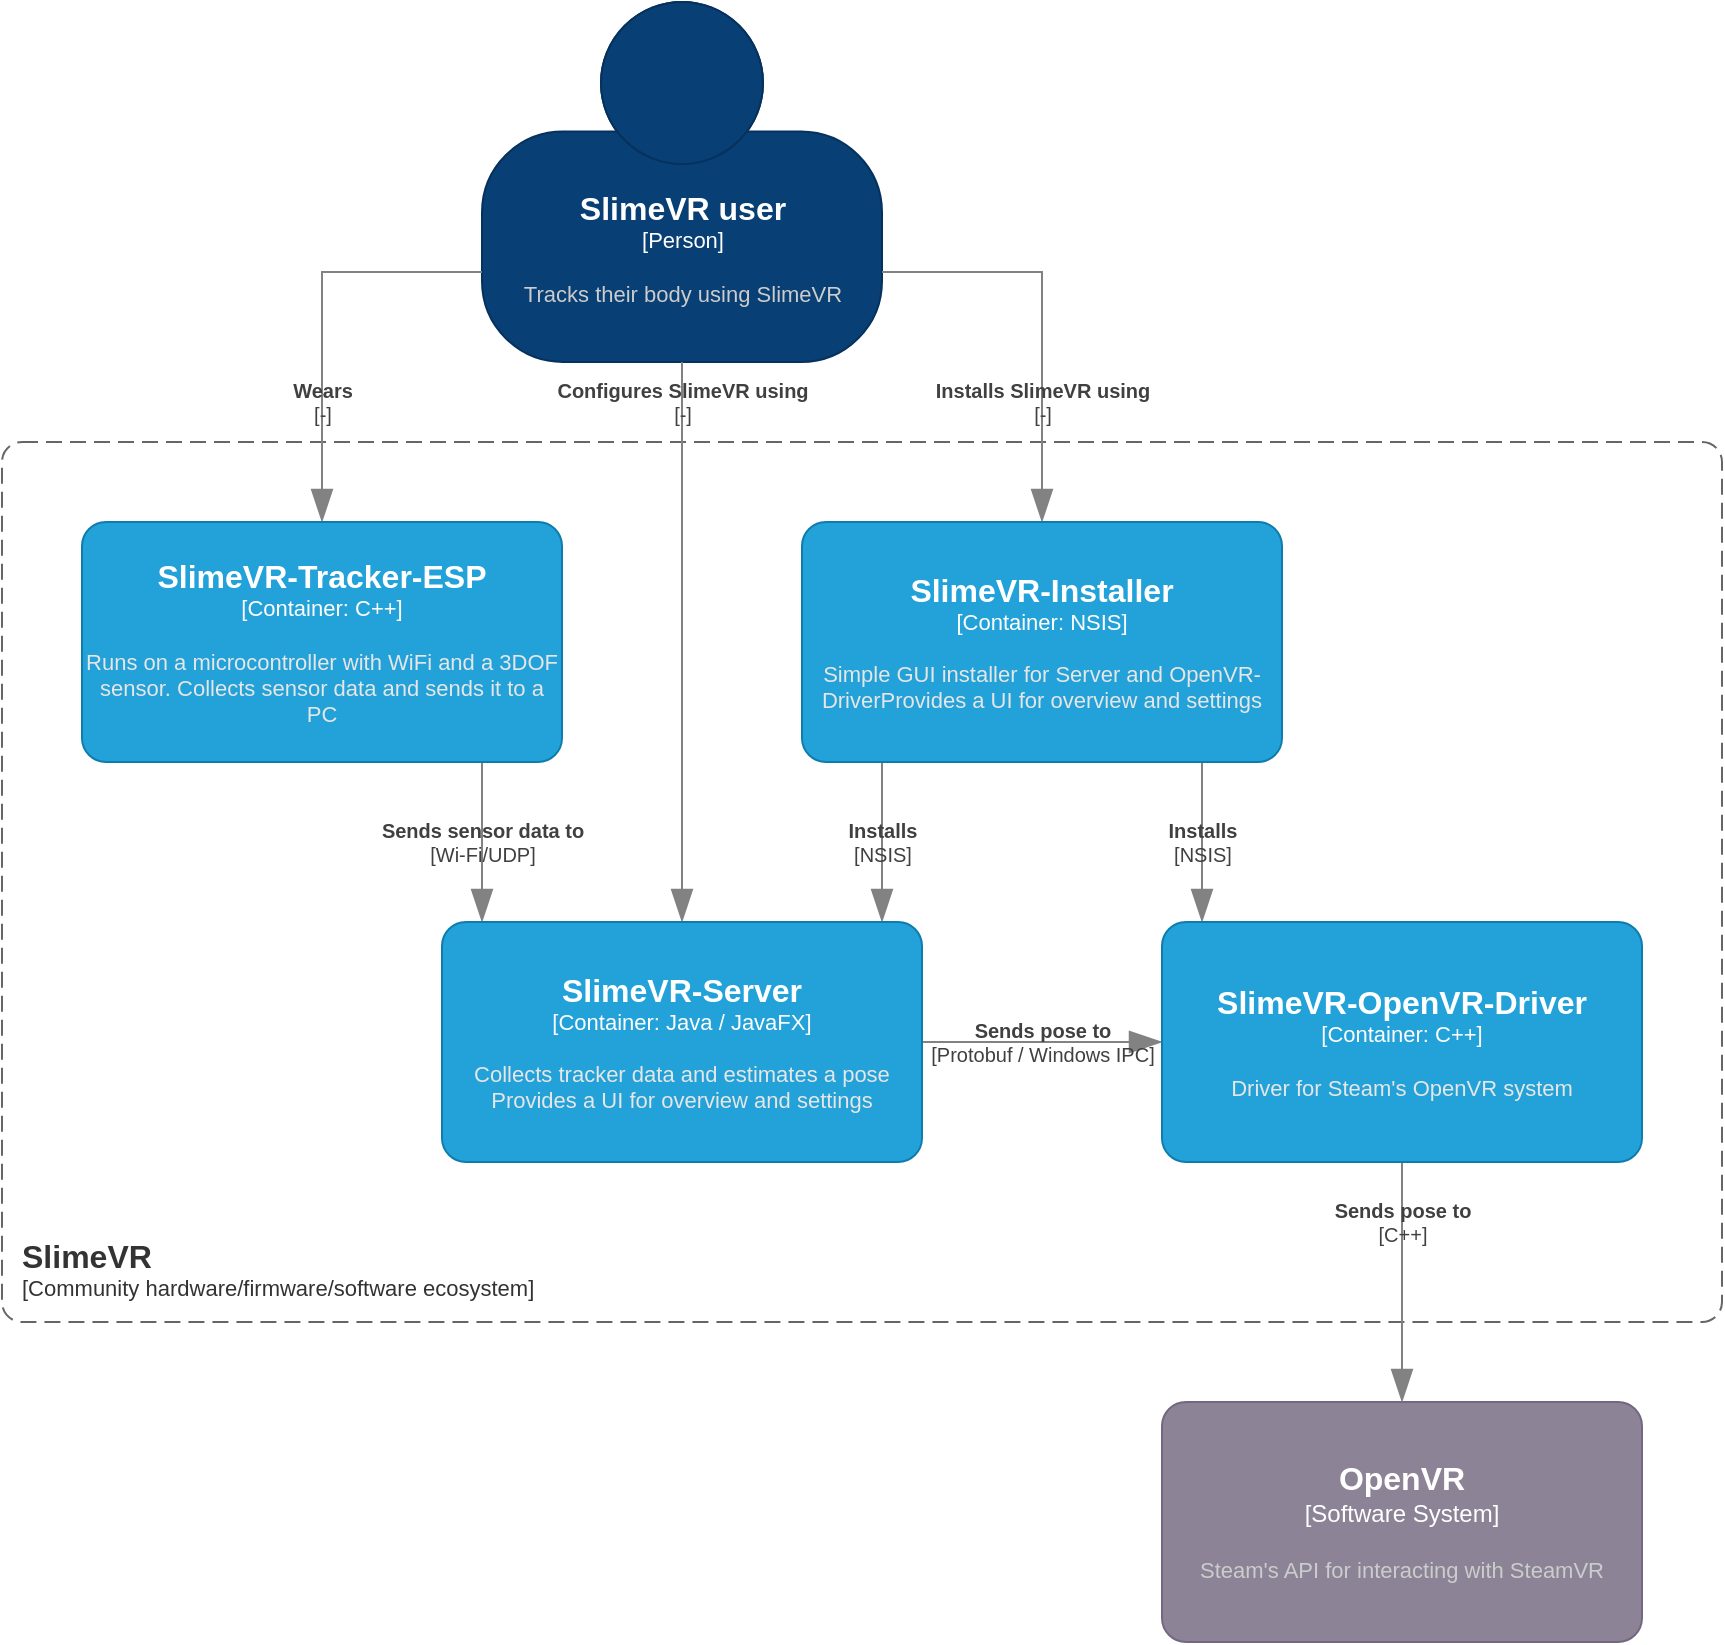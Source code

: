 <mxfile version="17.2.4" type="device"><diagram id="J9Z_Bgo94H0erLOx-GIg" name="SlimeVR"><mxGraphModel dx="1550" dy="929" grid="1" gridSize="10" guides="1" tooltips="1" connect="1" arrows="1" fold="1" page="1" pageScale="1" pageWidth="850" pageHeight="1100" background="#ffffff" math="0" shadow="0"><root><mxCell id="0"/><mxCell id="1" parent="0"/><object placeholders="1" c4Name="SlimeVR" c4Type="SystemScopeBoundary" c4Application="Community hardware/firmware/software ecosystem" label="&lt;font style=&quot;font-size: 16px&quot;&gt;&lt;b&gt;&lt;div style=&quot;text-align: left&quot;&gt;%c4Name%&lt;/div&gt;&lt;/b&gt;&lt;/font&gt;&lt;div style=&quot;text-align: left&quot;&gt;[%c4Application%]&lt;/div&gt;" id="1Ml1_SEFnGtd-1FWY_kI-8"><mxCell style="rounded=1;fontSize=11;whiteSpace=wrap;html=1;dashed=1;arcSize=20;fillColor=none;strokeColor=#666666;fontColor=#333333;labelBackgroundColor=none;align=left;verticalAlign=bottom;labelBorderColor=none;spacingTop=0;spacing=10;dashPattern=8 4;metaEdit=1;rotatable=0;perimeter=rectanglePerimeter;noLabel=0;labelPadding=0;allowArrows=0;connectable=0;expand=0;recursiveResize=0;editable=1;pointerEvents=0;absoluteArcSize=1;points=[[0.25,0,0],[0.5,0,0],[0.75,0,0],[1,0.25,0],[1,0.5,0],[1,0.75,0],[0.75,1,0],[0.5,1,0],[0.25,1,0],[0,0.75,0],[0,0.5,0],[0,0.25,0]];" parent="1" vertex="1"><mxGeometry x="40" y="240" width="860" height="440" as="geometry"/></mxCell></object><object placeholders="1" c4Name="OpenVR" c4Type="Software System" c4Description="Steam's API for interacting with SteamVR" label="&lt;font style=&quot;font-size: 16px&quot;&gt;&lt;b&gt;%c4Name%&lt;/b&gt;&lt;/font&gt;&lt;div&gt;[%c4Type%]&lt;/div&gt;&lt;br&gt;&lt;div&gt;&lt;font style=&quot;font-size: 11px&quot;&gt;&lt;font color=&quot;#cccccc&quot;&gt;%c4Description%&lt;/font&gt;&lt;/div&gt;" id="1Ml1_SEFnGtd-1FWY_kI-12"><mxCell style="rounded=1;whiteSpace=wrap;html=1;labelBackgroundColor=none;fillColor=#8C8496;fontColor=#ffffff;align=center;arcSize=10;strokeColor=#736782;metaEdit=1;resizable=0;points=[[0.25,0,0],[0.5,0,0],[0.75,0,0],[1,0.25,0],[1,0.5,0],[1,0.75,0],[0.75,1,0],[0.5,1,0],[0.25,1,0],[0,0.75,0],[0,0.5,0],[0,0.25,0]];" parent="1" vertex="1"><mxGeometry x="620" y="720" width="240" height="120" as="geometry"/></mxCell></object><object placeholders="1" c4Type="Relationship" c4Technology="Wi-Fi/UDP" c4Description="Sends sensor data to" label="&lt;div style=&quot;text-align: left&quot;&gt;&lt;div style=&quot;text-align: center&quot;&gt;&lt;b&gt;%c4Description%&lt;/b&gt;&lt;/div&gt;&lt;div style=&quot;text-align: center&quot;&gt;[%c4Technology%]&lt;/div&gt;&lt;/div&gt;" id="1Ml1_SEFnGtd-1FWY_kI-13"><mxCell style="endArrow=blockThin;html=1;fontSize=10;fontColor=#404040;strokeWidth=1;endFill=1;strokeColor=#828282;elbow=vertical;metaEdit=1;endSize=14;startSize=14;jumpStyle=arc;jumpSize=16;rounded=0;edgeStyle=orthogonalEdgeStyle;labelBackgroundColor=none;" parent="1" source="3M3lXiRVYp0TGrOnBaJl-1" target="auuxO6daLaR0ZZYokasS-1" edge="1"><mxGeometry width="240" relative="1" as="geometry"><mxPoint x="120" y="540" as="sourcePoint"/><mxPoint x="240.0" y="540" as="targetPoint"/><Array as="points"><mxPoint x="280" y="440"/><mxPoint x="280" y="440"/></Array><mxPoint as="offset"/></mxGeometry></mxCell></object><object placeholders="1" c4Type="Relationship" c4Technology="C++" c4Description="Sends pose to" label="&lt;div style=&quot;text-align: left&quot;&gt;&lt;div style=&quot;text-align: center&quot;&gt;&lt;b&gt;%c4Description%&lt;/b&gt;&lt;/div&gt;&lt;div style=&quot;text-align: center&quot;&gt;[%c4Technology%]&lt;/div&gt;&lt;/div&gt;" id="1Ml1_SEFnGtd-1FWY_kI-14"><mxCell style="endArrow=blockThin;html=1;fontSize=10;fontColor=#404040;strokeWidth=1;endFill=1;strokeColor=#828282;elbow=vertical;metaEdit=1;endSize=14;startSize=14;jumpStyle=arc;jumpSize=16;rounded=0;edgeStyle=orthogonalEdgeStyle;labelBackgroundColor=none;" parent="1" source="GFmvicMy4YetzDnTwR3u-8" target="1Ml1_SEFnGtd-1FWY_kI-12" edge="1"><mxGeometry x="-0.5" width="240" relative="1" as="geometry"><mxPoint x="720" y="620" as="sourcePoint"/><mxPoint x="710" y="660" as="targetPoint"/><mxPoint as="offset"/></mxGeometry></mxCell></object><object placeholders="1" c4Type="Relationship" c4Technology="Protobuf / Windows IPC" c4Description="Sends pose to" label="&lt;div style=&quot;text-align: left&quot;&gt;&lt;div style=&quot;text-align: center&quot;&gt;&lt;b&gt;%c4Description%&lt;/b&gt;&lt;/div&gt;&lt;div style=&quot;text-align: center&quot;&gt;[%c4Technology%]&lt;/div&gt;&lt;/div&gt;" id="1Ml1_SEFnGtd-1FWY_kI-15"><mxCell style="endArrow=blockThin;html=1;fontSize=10;fontColor=#404040;strokeWidth=1;endFill=1;strokeColor=#828282;elbow=vertical;metaEdit=1;endSize=14;startSize=14;jumpStyle=arc;jumpSize=16;rounded=0;edgeStyle=orthogonalEdgeStyle;labelBackgroundColor=none;" parent="1" source="auuxO6daLaR0ZZYokasS-1" target="GFmvicMy4YetzDnTwR3u-8" edge="1"><mxGeometry width="240" relative="1" as="geometry"><mxPoint x="480.0" y="540" as="sourcePoint"/><mxPoint x="600" y="540" as="targetPoint"/><Array as="points"><mxPoint x="370" y="540"/></Array><mxPoint as="offset"/></mxGeometry></mxCell></object><object placeholders="1" c4Name="SlimeVR user" c4Type="Person" c4Description="Tracks their body using SlimeVR" label="&lt;font style=&quot;font-size: 16px&quot;&gt;&lt;b&gt;%c4Name%&lt;/b&gt;&lt;/font&gt;&lt;div&gt;[%c4Type%]&lt;/div&gt;&lt;br&gt;&lt;div&gt;&lt;font style=&quot;font-size: 11px&quot;&gt;&lt;font color=&quot;#cccccc&quot;&gt;%c4Description%&lt;/font&gt;&lt;/div&gt;" id="1Ml1_SEFnGtd-1FWY_kI-17"><mxCell style="html=1;fontSize=11;dashed=0;whitespace=wrap;fillColor=#083F75;strokeColor=#06315C;fontColor=#ffffff;shape=mxgraph.c4.person2;align=center;metaEdit=1;points=[[0.5,0,0],[1,0.5,0],[1,0.75,0],[0.75,1,0],[0.5,1,0],[0.25,1,0],[0,0.75,0],[0,0.5,0]];resizable=0;" parent="1" vertex="1"><mxGeometry x="280" y="20" width="200" height="180" as="geometry"/></mxCell></object><object placeholders="1" c4Type="Relationship" c4Technology="-" c4Description="Wears" label="&lt;div style=&quot;text-align: left&quot;&gt;&lt;div style=&quot;text-align: center&quot;&gt;&lt;b&gt;%c4Description%&lt;/b&gt;&lt;/div&gt;&lt;div style=&quot;text-align: center&quot;&gt;[%c4Technology%]&lt;/div&gt;&lt;/div&gt;" id="1Ml1_SEFnGtd-1FWY_kI-18"><mxCell style="endArrow=blockThin;html=1;fontSize=10;fontColor=#404040;strokeWidth=1;endFill=1;strokeColor=#828282;elbow=vertical;metaEdit=1;endSize=14;startSize=14;jumpStyle=arc;jumpSize=16;rounded=0;edgeStyle=orthogonalEdgeStyle;labelBackgroundColor=none;exitX=0;exitY=0.75;exitDx=0;exitDy=0;exitPerimeter=0;" parent="1" source="1Ml1_SEFnGtd-1FWY_kI-17" target="3M3lXiRVYp0TGrOnBaJl-1" edge="1"><mxGeometry x="0.415" width="240" relative="1" as="geometry"><mxPoint y="400" as="sourcePoint"/><mxPoint y="440" as="targetPoint"/><mxPoint as="offset"/></mxGeometry></mxCell></object><object placeholders="1" c4Type="Relationship" c4Technology="-" c4Description="Installs SlimeVR using" label="&lt;div style=&quot;text-align: left&quot;&gt;&lt;div style=&quot;text-align: center&quot;&gt;&lt;b&gt;%c4Description%&lt;/b&gt;&lt;/div&gt;&lt;div style=&quot;text-align: center&quot;&gt;[%c4Technology%]&lt;/div&gt;&lt;/div&gt;" id="1Ml1_SEFnGtd-1FWY_kI-19"><mxCell style="endArrow=blockThin;html=1;fontSize=10;fontColor=#404040;strokeWidth=1;endFill=1;strokeColor=#828282;elbow=vertical;metaEdit=1;endSize=14;startSize=14;jumpStyle=arc;jumpSize=16;rounded=0;edgeStyle=orthogonalEdgeStyle;labelBackgroundColor=none;exitX=1;exitY=0.75;exitDx=0;exitDy=0;exitPerimeter=0;" parent="1" source="1Ml1_SEFnGtd-1FWY_kI-17" target="auuxO6daLaR0ZZYokasS-2" edge="1"><mxGeometry x="0.415" width="240" relative="1" as="geometry"><mxPoint x="100" y="320" as="sourcePoint"/><mxPoint x="420.0" y="300" as="targetPoint"/><Array as="points"><mxPoint x="560" y="155"/></Array><mxPoint as="offset"/></mxGeometry></mxCell></object><object placeholders="1" c4Type="Relationship" c4Technology="-" c4Description="Configures SlimeVR using" label="&lt;div style=&quot;text-align: left&quot;&gt;&lt;div style=&quot;text-align: center&quot;&gt;&lt;b&gt;%c4Description%&lt;/b&gt;&lt;/div&gt;&lt;div style=&quot;text-align: center&quot;&gt;[%c4Technology%]&lt;/div&gt;&lt;/div&gt;" id="1Ml1_SEFnGtd-1FWY_kI-20"><mxCell style="endArrow=blockThin;html=1;fontSize=10;fontColor=#404040;strokeWidth=1;endFill=1;strokeColor=#828282;elbow=vertical;metaEdit=1;endSize=14;startSize=14;jumpStyle=arc;jumpSize=16;rounded=0;edgeStyle=orthogonalEdgeStyle;labelBackgroundColor=none;" parent="1" source="1Ml1_SEFnGtd-1FWY_kI-17" target="auuxO6daLaR0ZZYokasS-1" edge="1"><mxGeometry x="-0.857" width="240" relative="1" as="geometry"><mxPoint x="100" y="360" as="sourcePoint"/><mxPoint x="360.0" y="480" as="targetPoint"/><Array as="points"><mxPoint x="360" y="70"/></Array><mxPoint as="offset"/></mxGeometry></mxCell></object><object placeholders="1" c4Type="Relationship" c4Technology="NSIS" c4Description="Installs" label="&lt;div style=&quot;text-align: left&quot;&gt;&lt;div style=&quot;text-align: center&quot;&gt;&lt;b&gt;%c4Description%&lt;/b&gt;&lt;/div&gt;&lt;div style=&quot;text-align: center&quot;&gt;[%c4Technology%]&lt;/div&gt;&lt;/div&gt;" id="1Ml1_SEFnGtd-1FWY_kI-21"><mxCell style="endArrow=blockThin;html=1;fontSize=10;fontColor=#404040;strokeWidth=1;endFill=1;strokeColor=#828282;elbow=vertical;metaEdit=1;endSize=14;startSize=14;jumpStyle=arc;jumpSize=16;rounded=0;edgeStyle=orthogonalEdgeStyle;labelBackgroundColor=none;" parent="1" source="auuxO6daLaR0ZZYokasS-2" target="GFmvicMy4YetzDnTwR3u-8" edge="1"><mxGeometry width="240" relative="1" as="geometry"><mxPoint x="640" y="360" as="sourcePoint"/><mxPoint x="640" y="480" as="targetPoint"/><Array as="points"><mxPoint x="640" y="440"/><mxPoint x="640" y="440"/></Array><mxPoint as="offset"/></mxGeometry></mxCell></object><object placeholders="1" c4Type="Relationship" c4Technology="NSIS" c4Description="Installs" label="&lt;div style=&quot;text-align: left&quot;&gt;&lt;div style=&quot;text-align: center&quot;&gt;&lt;b&gt;%c4Description%&lt;/b&gt;&lt;/div&gt;&lt;div style=&quot;text-align: center&quot;&gt;[%c4Technology%]&lt;/div&gt;&lt;/div&gt;" id="1Ml1_SEFnGtd-1FWY_kI-22"><mxCell style="endArrow=blockThin;html=1;fontSize=10;fontColor=#404040;strokeWidth=1;endFill=1;strokeColor=#828282;elbow=vertical;metaEdit=1;endSize=14;startSize=14;jumpStyle=arc;jumpSize=16;rounded=0;edgeStyle=orthogonalEdgeStyle;labelBackgroundColor=none;" parent="1" source="auuxO6daLaR0ZZYokasS-2" target="auuxO6daLaR0ZZYokasS-1" edge="1"><mxGeometry width="240" relative="1" as="geometry"><mxPoint x="440.0" y="360" as="sourcePoint"/><mxPoint x="440.0" y="480" as="targetPoint"/><Array as="points"><mxPoint x="480" y="440"/><mxPoint x="480" y="440"/></Array><mxPoint as="offset"/></mxGeometry></mxCell></object><object placeholders="1" c4Name="SlimeVR-OpenVR-Driver" c4Type="Container" c4Technology="C++" c4Description="Driver for Steam's OpenVR system" label="&lt;font style=&quot;font-size: 16px&quot;&gt;&lt;b&gt;%c4Name%&lt;/b&gt;&lt;/font&gt;&lt;div&gt;[%c4Type%: %c4Technology%]&lt;/div&gt;&lt;br&gt;&lt;div&gt;&lt;font style=&quot;font-size: 11px&quot;&gt;&lt;font color=&quot;#E6E6E6&quot;&gt;%c4Description%&lt;/font&gt;&lt;/div&gt;" id="GFmvicMy4YetzDnTwR3u-8"><mxCell style="rounded=1;whiteSpace=wrap;html=1;fontSize=11;labelBackgroundColor=none;fillColor=#23A2D9;fontColor=#ffffff;align=center;arcSize=10;strokeColor=#0E7DAD;metaEdit=1;resizable=0;points=[[0.25,0,0],[0.5,0,0],[0.75,0,0],[1,0.25,0],[1,0.5,0],[1,0.75,0],[0.75,1,0],[0.5,1,0],[0.25,1,0],[0,0.75,0],[0,0.5,0],[0,0.25,0]];" parent="1" vertex="1"><mxGeometry x="620" y="480" width="240" height="120" as="geometry"/></mxCell></object><object placeholders="1" c4Name="SlimeVR-Server" c4Type="Container" c4Technology="Java / JavaFX" c4Description="Collects tracker data and estimates a pose&#10;Provides a UI for overview and settings" label="&lt;font style=&quot;font-size: 16px&quot;&gt;&lt;b&gt;%c4Name%&lt;/b&gt;&lt;/font&gt;&lt;div&gt;[%c4Type%: %c4Technology%]&lt;/div&gt;&lt;br&gt;&lt;div&gt;&lt;font style=&quot;font-size: 11px&quot;&gt;&lt;font color=&quot;#E6E6E6&quot;&gt;%c4Description%&lt;/font&gt;&lt;/div&gt;" id="auuxO6daLaR0ZZYokasS-1"><mxCell style="rounded=1;whiteSpace=wrap;html=1;fontSize=11;labelBackgroundColor=none;fillColor=#23A2D9;fontColor=#ffffff;align=center;arcSize=10;strokeColor=#0E7DAD;metaEdit=1;resizable=0;points=[[0.25,0,0],[0.5,0,0],[0.75,0,0],[1,0.25,0],[1,0.5,0],[1,0.75,0],[0.75,1,0],[0.5,1,0],[0.25,1,0],[0,0.75,0],[0,0.5,0],[0,0.25,0]];" parent="1" vertex="1"><mxGeometry x="260" y="480" width="240" height="120" as="geometry"/></mxCell></object><object placeholders="1" c4Name="SlimeVR-Installer" c4Type="Container" c4Technology="NSIS" c4Description="Simple GUI installer for Server and OpenVR-DriverProvides a UI for overview and settings" label="&lt;font style=&quot;font-size: 16px&quot;&gt;&lt;b&gt;%c4Name%&lt;/b&gt;&lt;/font&gt;&lt;div&gt;[%c4Type%: %c4Technology%]&lt;/div&gt;&lt;br&gt;&lt;div&gt;&lt;font style=&quot;font-size: 11px&quot;&gt;&lt;font color=&quot;#E6E6E6&quot;&gt;%c4Description%&lt;/font&gt;&lt;/div&gt;" id="auuxO6daLaR0ZZYokasS-2"><mxCell style="rounded=1;whiteSpace=wrap;html=1;fontSize=11;labelBackgroundColor=none;fillColor=#23A2D9;fontColor=#ffffff;align=center;arcSize=10;strokeColor=#0E7DAD;metaEdit=1;resizable=0;points=[[0.25,0,0],[0.5,0,0],[0.75,0,0],[1,0.25,0],[1,0.5,0],[1,0.75,0],[0.75,1,0],[0.5,1,0],[0.25,1,0],[0,0.75,0],[0,0.5,0],[0,0.25,0]];" parent="1" vertex="1"><mxGeometry x="440" y="280" width="240" height="120" as="geometry"/></mxCell></object><object placeholders="1" c4Name="SlimeVR-Tracker-ESP" c4Type="Container" c4Technology="C++" c4Description="Runs on a microcontroller with WiFi and a 3DOF sensor. Collects sensor data and sends it to a PC" label="&lt;font style=&quot;font-size: 16px&quot;&gt;&lt;b&gt;%c4Name%&lt;/b&gt;&lt;/font&gt;&lt;div&gt;[%c4Type%: %c4Technology%]&lt;/div&gt;&lt;br&gt;&lt;div&gt;&lt;font style=&quot;font-size: 11px&quot;&gt;&lt;font color=&quot;#E6E6E6&quot;&gt;%c4Description%&lt;/font&gt;&lt;/div&gt;" id="3M3lXiRVYp0TGrOnBaJl-1"><mxCell style="rounded=1;whiteSpace=wrap;html=1;fontSize=11;labelBackgroundColor=none;fillColor=#23A2D9;fontColor=#ffffff;align=center;arcSize=10;strokeColor=#0E7DAD;metaEdit=1;resizable=0;points=[[0.25,0,0],[0.5,0,0],[0.75,0,0],[1,0.25,0],[1,0.5,0],[1,0.75,0],[0.75,1,0],[0.5,1,0],[0.25,1,0],[0,0.75,0],[0,0.5,0],[0,0.25,0]];" parent="1" vertex="1"><mxGeometry x="80" y="280" width="240" height="120" as="geometry"/></mxCell></object></root></mxGraphModel></diagram></mxfile>